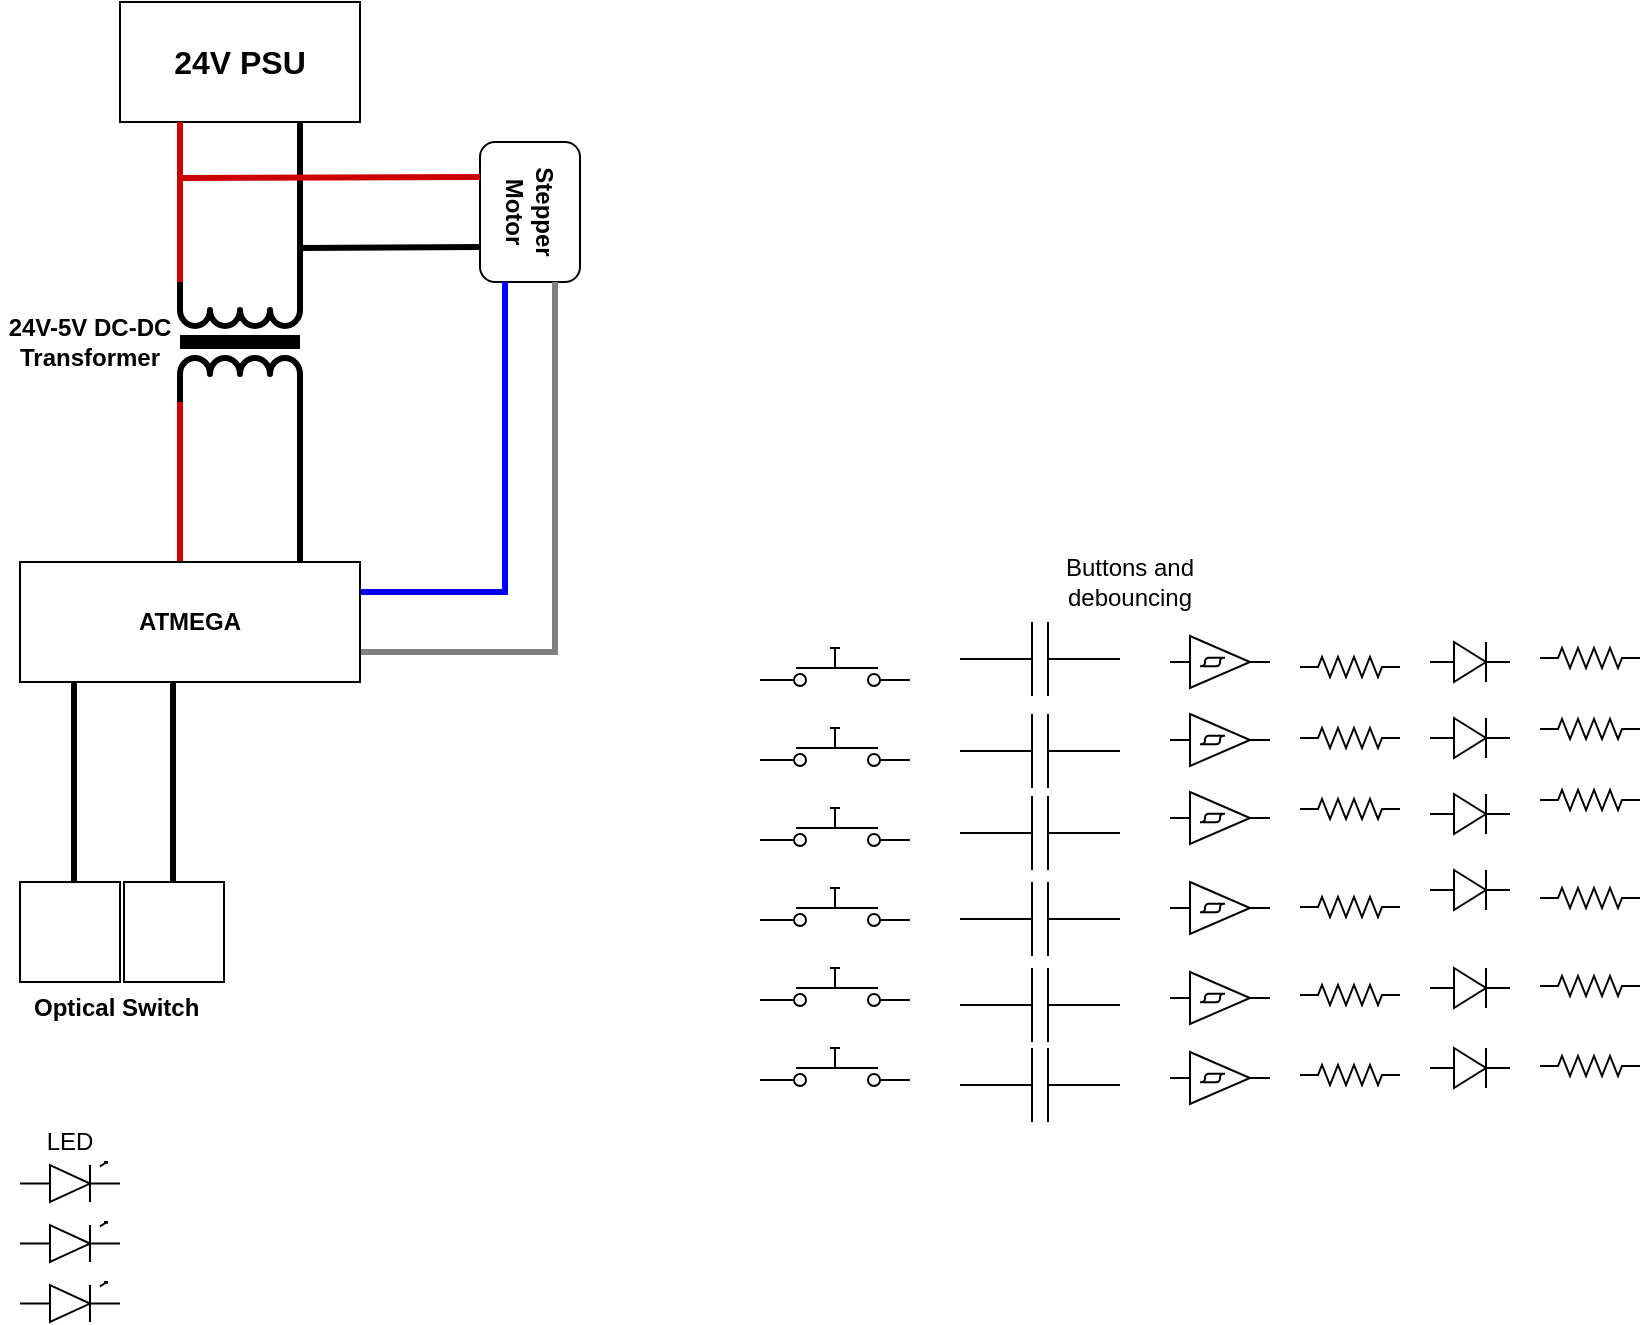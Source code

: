 <mxfile version="10.6.0" type="device"><diagram id="l48USJ6M1NSBej8qMNUF" name="Page-1"><mxGraphModel dx="1056" dy="644" grid="1" gridSize="10" guides="1" tooltips="1" connect="1" arrows="1" fold="1" page="1" pageScale="1" pageWidth="850" pageHeight="1100" math="0" shadow="0"><root><mxCell id="0"/><mxCell id="1" parent="0"/><mxCell id="225cPO4RV5jjEqwkaLWy-1" value="&lt;b&gt;&lt;font style=&quot;font-size: 16px&quot;&gt;24V PSU&lt;/font&gt;&lt;/b&gt;" style="rounded=0;whiteSpace=wrap;html=1;" vertex="1" parent="1"><mxGeometry x="80" y="120" width="120" height="60" as="geometry"/></mxCell><mxCell id="225cPO4RV5jjEqwkaLWy-2" value="" style="endArrow=none;html=1;entryX=0.25;entryY=1;entryDx=0;entryDy=0;strokeColor=#CC0000;strokeWidth=3;" edge="1" parent="1" target="225cPO4RV5jjEqwkaLWy-1"><mxGeometry width="50" height="50" relative="1" as="geometry"><mxPoint x="110" y="260" as="sourcePoint"/><mxPoint x="130" y="200" as="targetPoint"/></mxGeometry></mxCell><mxCell id="225cPO4RV5jjEqwkaLWy-3" value="" style="endArrow=none;html=1;entryX=0.75;entryY=1;entryDx=0;entryDy=0;strokeWidth=3;" edge="1" parent="1" target="225cPO4RV5jjEqwkaLWy-1"><mxGeometry width="50" height="50" relative="1" as="geometry"><mxPoint x="170" y="260" as="sourcePoint"/><mxPoint x="130" y="280" as="targetPoint"/></mxGeometry></mxCell><mxCell id="225cPO4RV5jjEqwkaLWy-4" value="&lt;b&gt;Stepper&lt;br&gt;Motor&lt;/b&gt;&lt;br&gt;" style="rounded=1;whiteSpace=wrap;html=1;rotation=90;" vertex="1" parent="1"><mxGeometry x="250" y="200" width="70" height="50" as="geometry"/></mxCell><mxCell id="225cPO4RV5jjEqwkaLWy-6" value="" style="endArrow=none;html=1;strokeColor=#CC0000;strokeWidth=3;entryX=0.25;entryY=1;entryDx=0;entryDy=0;" edge="1" parent="1" target="225cPO4RV5jjEqwkaLWy-4"><mxGeometry width="50" height="50" relative="1" as="geometry"><mxPoint x="110" y="208" as="sourcePoint"/><mxPoint x="130" y="280" as="targetPoint"/></mxGeometry></mxCell><mxCell id="225cPO4RV5jjEqwkaLWy-7" value="" style="endArrow=none;html=1;strokeColor=#000000;strokeWidth=3;exitX=0.75;exitY=1;exitDx=0;exitDy=0;" edge="1" parent="1" source="225cPO4RV5jjEqwkaLWy-4"><mxGeometry width="50" height="50" relative="1" as="geometry"><mxPoint x="80" y="330" as="sourcePoint"/><mxPoint x="170" y="243" as="targetPoint"/></mxGeometry></mxCell><mxCell id="225cPO4RV5jjEqwkaLWy-10" value="" style="verticalLabelPosition=bottom;shadow=0;dashed=0;align=center;fillColor=#ffffff;html=1;verticalAlign=top;strokeWidth=3;shape=mxgraph.electrical.inductors.transformer_1;" vertex="1" parent="1"><mxGeometry x="110" y="260" width="60" height="60" as="geometry"/></mxCell><mxCell id="225cPO4RV5jjEqwkaLWy-11" value="" style="endArrow=none;html=1;entryX=0.25;entryY=1;entryDx=0;entryDy=0;strokeColor=#CC0000;strokeWidth=3;" edge="1" parent="1"><mxGeometry width="50" height="50" relative="1" as="geometry"><mxPoint x="110" y="400" as="sourcePoint"/><mxPoint x="110" y="320" as="targetPoint"/></mxGeometry></mxCell><mxCell id="225cPO4RV5jjEqwkaLWy-12" value="" style="endArrow=none;html=1;entryX=0.75;entryY=1;entryDx=0;entryDy=0;strokeWidth=3;" edge="1" parent="1"><mxGeometry width="50" height="50" relative="1" as="geometry"><mxPoint x="170" y="400" as="sourcePoint"/><mxPoint x="170" y="320" as="targetPoint"/></mxGeometry></mxCell><mxCell id="225cPO4RV5jjEqwkaLWy-14" style="edgeStyle=orthogonalEdgeStyle;rounded=0;orthogonalLoop=1;jettySize=auto;html=1;exitX=1;exitY=0.25;exitDx=0;exitDy=0;entryX=1;entryY=0.75;entryDx=0;entryDy=0;strokeColor=#0000FF;strokeWidth=3;endArrow=none;endFill=0;" edge="1" parent="1" source="225cPO4RV5jjEqwkaLWy-13" target="225cPO4RV5jjEqwkaLWy-4"><mxGeometry relative="1" as="geometry"/></mxCell><mxCell id="225cPO4RV5jjEqwkaLWy-15" style="edgeStyle=orthogonalEdgeStyle;rounded=0;orthogonalLoop=1;jettySize=auto;html=1;exitX=1;exitY=0.75;exitDx=0;exitDy=0;entryX=1;entryY=0.25;entryDx=0;entryDy=0;strokeColor=#808080;strokeWidth=3;endArrow=none;endFill=0;" edge="1" parent="1" source="225cPO4RV5jjEqwkaLWy-13" target="225cPO4RV5jjEqwkaLWy-4"><mxGeometry relative="1" as="geometry"/></mxCell><mxCell id="225cPO4RV5jjEqwkaLWy-13" value="&lt;b&gt;ATMEGA&lt;/b&gt;" style="rounded=0;whiteSpace=wrap;html=1;strokeWidth=1;fontStyle=0" vertex="1" parent="1"><mxGeometry x="30" y="400" width="170" height="60" as="geometry"/></mxCell><mxCell id="225cPO4RV5jjEqwkaLWy-21" value="" style="shape=image;html=1;verticalAlign=top;verticalLabelPosition=bottom;labelBackgroundColor=#ffffff;imageAspect=0;aspect=fixed;image=https://cdn4.iconfinder.com/data/icons/ionicons/512/icon-eye-128.png;strokeWidth=1;imageBorder=#000000;" vertex="1" parent="1"><mxGeometry x="30" y="560" width="50" height="50" as="geometry"/></mxCell><mxCell id="225cPO4RV5jjEqwkaLWy-22" value="" style="shape=image;html=1;verticalAlign=top;verticalLabelPosition=bottom;labelBackgroundColor=#ffffff;imageAspect=0;aspect=fixed;image=https://cdn4.iconfinder.com/data/icons/ionicons/512/icon-eye-128.png;strokeWidth=1;imageBorder=#000000;" vertex="1" parent="1"><mxGeometry x="82" y="560" width="50" height="50" as="geometry"/></mxCell><mxCell id="225cPO4RV5jjEqwkaLWy-25" value="&lt;b&gt;Optical Switch&lt;/b&gt;" style="text;html=1;resizable=0;points=[];autosize=1;align=left;verticalAlign=top;spacingTop=-4;" vertex="1" parent="1"><mxGeometry x="35" y="613" width="100" height="20" as="geometry"/></mxCell><mxCell id="225cPO4RV5jjEqwkaLWy-26" value="" style="verticalLabelPosition=bottom;shadow=0;dashed=0;align=center;fillColor=#ffffff;html=1;verticalAlign=top;strokeWidth=1;shape=mxgraph.electrical.electro-mechanical.push_switch_no;" vertex="1" parent="1"><mxGeometry x="400" y="443" width="75" height="19" as="geometry"/></mxCell><mxCell id="225cPO4RV5jjEqwkaLWy-27" value="" style="verticalLabelPosition=bottom;shadow=0;dashed=0;align=center;fillColor=#ffffff;html=1;verticalAlign=top;strokeWidth=1;shape=mxgraph.electrical.electro-mechanical.push_switch_no;" vertex="1" parent="1"><mxGeometry x="400" y="483" width="75" height="19" as="geometry"/></mxCell><mxCell id="225cPO4RV5jjEqwkaLWy-28" value="" style="verticalLabelPosition=bottom;shadow=0;dashed=0;align=center;fillColor=#ffffff;html=1;verticalAlign=top;strokeWidth=1;shape=mxgraph.electrical.electro-mechanical.push_switch_no;" vertex="1" parent="1"><mxGeometry x="400" y="523" width="75" height="19" as="geometry"/></mxCell><mxCell id="225cPO4RV5jjEqwkaLWy-29" value="" style="verticalLabelPosition=bottom;shadow=0;dashed=0;align=center;fillColor=#ffffff;html=1;verticalAlign=top;strokeWidth=1;shape=mxgraph.electrical.electro-mechanical.push_switch_no;" vertex="1" parent="1"><mxGeometry x="400" y="563" width="75" height="19" as="geometry"/></mxCell><mxCell id="225cPO4RV5jjEqwkaLWy-30" value="" style="verticalLabelPosition=bottom;shadow=0;dashed=0;align=center;fillColor=#ffffff;html=1;verticalAlign=top;strokeWidth=1;shape=mxgraph.electrical.electro-mechanical.push_switch_no;" vertex="1" parent="1"><mxGeometry x="400" y="603" width="75" height="19" as="geometry"/></mxCell><mxCell id="225cPO4RV5jjEqwkaLWy-31" value="" style="endArrow=none;html=1;strokeColor=#000000;strokeWidth=3;" edge="1" parent="1"><mxGeometry width="50" height="50" relative="1" as="geometry"><mxPoint x="57" y="560" as="sourcePoint"/><mxPoint x="57" y="460" as="targetPoint"/></mxGeometry></mxCell><mxCell id="225cPO4RV5jjEqwkaLWy-32" value="" style="endArrow=none;html=1;strokeColor=#000000;strokeWidth=3;" edge="1" parent="1"><mxGeometry width="50" height="50" relative="1" as="geometry"><mxPoint x="106.5" y="560" as="sourcePoint"/><mxPoint x="106.5" y="460" as="targetPoint"/></mxGeometry></mxCell><mxCell id="225cPO4RV5jjEqwkaLWy-39" value="" style="verticalLabelPosition=bottom;shadow=0;dashed=0;align=center;fillColor=#ffffff;html=1;verticalAlign=top;strokeWidth=1;shape=mxgraph.electrical.capacitors.capacitor_1;" vertex="1" parent="1"><mxGeometry x="500" y="603" width="80" height="37" as="geometry"/></mxCell><mxCell id="225cPO4RV5jjEqwkaLWy-40" value="" style="verticalLabelPosition=bottom;shadow=0;dashed=0;align=center;fillColor=#ffffff;html=1;verticalAlign=top;strokeWidth=1;shape=mxgraph.electrical.capacitors.capacitor_1;" vertex="1" parent="1"><mxGeometry x="500" y="560" width="80" height="37" as="geometry"/></mxCell><mxCell id="225cPO4RV5jjEqwkaLWy-41" value="" style="verticalLabelPosition=bottom;shadow=0;dashed=0;align=center;fillColor=#ffffff;html=1;verticalAlign=top;strokeWidth=1;shape=mxgraph.electrical.capacitors.capacitor_1;" vertex="1" parent="1"><mxGeometry x="500" y="517" width="80" height="37" as="geometry"/></mxCell><mxCell id="225cPO4RV5jjEqwkaLWy-42" value="" style="verticalLabelPosition=bottom;shadow=0;dashed=0;align=center;fillColor=#ffffff;html=1;verticalAlign=top;strokeWidth=1;shape=mxgraph.electrical.capacitors.capacitor_1;" vertex="1" parent="1"><mxGeometry x="500" y="476" width="80" height="37" as="geometry"/></mxCell><mxCell id="225cPO4RV5jjEqwkaLWy-43" value="" style="verticalLabelPosition=bottom;shadow=0;dashed=0;align=center;fillColor=#ffffff;html=1;verticalAlign=top;strokeWidth=1;shape=mxgraph.electrical.capacitors.capacitor_1;" vertex="1" parent="1"><mxGeometry x="500" y="430" width="80" height="37" as="geometry"/></mxCell><mxCell id="225cPO4RV5jjEqwkaLWy-45" value="" style="verticalLabelPosition=bottom;shadow=0;dashed=0;align=center;fillColor=#ffffff;html=1;verticalAlign=top;strokeWidth=1;shape=mxgraph.electrical.logic_gates.schmitt_trigger;" vertex="1" parent="1"><mxGeometry x="605" y="437" width="50" height="26" as="geometry"/></mxCell><mxCell id="225cPO4RV5jjEqwkaLWy-49" value="" style="verticalLabelPosition=bottom;shadow=0;dashed=0;align=center;fillColor=#ffffff;html=1;verticalAlign=top;strokeWidth=1;shape=mxgraph.electrical.logic_gates.schmitt_trigger;" vertex="1" parent="1"><mxGeometry x="605" y="476" width="50" height="26" as="geometry"/></mxCell><mxCell id="225cPO4RV5jjEqwkaLWy-50" value="" style="verticalLabelPosition=bottom;shadow=0;dashed=0;align=center;fillColor=#ffffff;html=1;verticalAlign=top;strokeWidth=1;shape=mxgraph.electrical.logic_gates.schmitt_trigger;" vertex="1" parent="1"><mxGeometry x="605" y="515" width="50" height="26" as="geometry"/></mxCell><mxCell id="225cPO4RV5jjEqwkaLWy-51" value="" style="verticalLabelPosition=bottom;shadow=0;dashed=0;align=center;fillColor=#ffffff;html=1;verticalAlign=top;strokeWidth=1;shape=mxgraph.electrical.logic_gates.schmitt_trigger;" vertex="1" parent="1"><mxGeometry x="605" y="560" width="50" height="26" as="geometry"/></mxCell><mxCell id="225cPO4RV5jjEqwkaLWy-52" value="" style="verticalLabelPosition=bottom;shadow=0;dashed=0;align=center;fillColor=#ffffff;html=1;verticalAlign=top;strokeWidth=1;shape=mxgraph.electrical.logic_gates.schmitt_trigger;" vertex="1" parent="1"><mxGeometry x="605" y="605" width="50" height="26" as="geometry"/></mxCell><mxCell id="225cPO4RV5jjEqwkaLWy-53" value="" style="verticalLabelPosition=bottom;shadow=0;dashed=0;align=center;fillColor=#ffffff;html=1;verticalAlign=top;strokeWidth=1;shape=mxgraph.electrical.resistors.resistor_2;" vertex="1" parent="1"><mxGeometry x="670" y="447.5" width="50" height="10" as="geometry"/></mxCell><mxCell id="225cPO4RV5jjEqwkaLWy-54" value="" style="verticalLabelPosition=bottom;shadow=0;dashed=0;align=center;fillColor=#ffffff;html=1;verticalAlign=top;strokeWidth=1;shape=mxgraph.electrical.resistors.resistor_2;" vertex="1" parent="1"><mxGeometry x="670" y="483" width="50" height="10" as="geometry"/></mxCell><mxCell id="225cPO4RV5jjEqwkaLWy-55" value="" style="verticalLabelPosition=bottom;shadow=0;dashed=0;align=center;fillColor=#ffffff;html=1;verticalAlign=top;strokeWidth=1;shape=mxgraph.electrical.resistors.resistor_2;" vertex="1" parent="1"><mxGeometry x="670" y="518.5" width="50" height="10" as="geometry"/></mxCell><mxCell id="225cPO4RV5jjEqwkaLWy-56" value="" style="verticalLabelPosition=bottom;shadow=0;dashed=0;align=center;fillColor=#ffffff;html=1;verticalAlign=top;strokeWidth=1;shape=mxgraph.electrical.resistors.resistor_2;" vertex="1" parent="1"><mxGeometry x="670" y="567.5" width="50" height="10" as="geometry"/></mxCell><mxCell id="225cPO4RV5jjEqwkaLWy-57" value="" style="verticalLabelPosition=bottom;shadow=0;dashed=0;align=center;fillColor=#ffffff;html=1;verticalAlign=top;strokeWidth=1;shape=mxgraph.electrical.resistors.resistor_2;" vertex="1" parent="1"><mxGeometry x="670" y="611.5" width="50" height="10" as="geometry"/></mxCell><mxCell id="225cPO4RV5jjEqwkaLWy-58" value="" style="fillColor=#000000;verticalLabelPosition=bottom;shadow=0;dashed=0;align=center;fillColor=#ffffff;html=1;verticalAlign=top;strokeWidth=1;shape=mxgraph.electrical.diodes.diode;" vertex="1" parent="1"><mxGeometry x="735" y="478" width="40" height="20" as="geometry"/></mxCell><mxCell id="225cPO4RV5jjEqwkaLWy-59" value="" style="fillColor=#000000;verticalLabelPosition=bottom;shadow=0;dashed=0;align=center;fillColor=#ffffff;html=1;verticalAlign=top;strokeWidth=1;shape=mxgraph.electrical.diodes.diode;" vertex="1" parent="1"><mxGeometry x="735" y="440" width="40" height="20" as="geometry"/></mxCell><mxCell id="225cPO4RV5jjEqwkaLWy-60" value="" style="fillColor=#000000;verticalLabelPosition=bottom;shadow=0;dashed=0;align=center;fillColor=#ffffff;html=1;verticalAlign=top;strokeWidth=1;shape=mxgraph.electrical.diodes.diode;" vertex="1" parent="1"><mxGeometry x="735" y="554" width="40" height="20" as="geometry"/></mxCell><mxCell id="225cPO4RV5jjEqwkaLWy-61" value="" style="fillColor=#000000;verticalLabelPosition=bottom;shadow=0;dashed=0;align=center;fillColor=#ffffff;html=1;verticalAlign=top;strokeWidth=1;shape=mxgraph.electrical.diodes.diode;" vertex="1" parent="1"><mxGeometry x="735" y="516" width="40" height="20" as="geometry"/></mxCell><mxCell id="225cPO4RV5jjEqwkaLWy-63" value="" style="fillColor=#000000;verticalLabelPosition=bottom;shadow=0;dashed=0;align=center;fillColor=#ffffff;html=1;verticalAlign=top;strokeWidth=1;shape=mxgraph.electrical.diodes.diode;" vertex="1" parent="1"><mxGeometry x="735" y="603" width="40" height="20" as="geometry"/></mxCell><mxCell id="225cPO4RV5jjEqwkaLWy-64" value="" style="verticalLabelPosition=bottom;shadow=0;dashed=0;align=center;fillColor=#ffffff;html=1;verticalAlign=top;strokeWidth=1;shape=mxgraph.electrical.electro-mechanical.push_switch_no;" vertex="1" parent="1"><mxGeometry x="400" y="643" width="75" height="19" as="geometry"/></mxCell><mxCell id="225cPO4RV5jjEqwkaLWy-65" value="" style="verticalLabelPosition=bottom;shadow=0;dashed=0;align=center;fillColor=#ffffff;html=1;verticalAlign=top;strokeWidth=1;shape=mxgraph.electrical.capacitors.capacitor_1;" vertex="1" parent="1"><mxGeometry x="500" y="643" width="80" height="37" as="geometry"/></mxCell><mxCell id="225cPO4RV5jjEqwkaLWy-66" value="" style="verticalLabelPosition=bottom;shadow=0;dashed=0;align=center;fillColor=#ffffff;html=1;verticalAlign=top;strokeWidth=1;shape=mxgraph.electrical.logic_gates.schmitt_trigger;" vertex="1" parent="1"><mxGeometry x="605" y="645" width="50" height="26" as="geometry"/></mxCell><mxCell id="225cPO4RV5jjEqwkaLWy-67" value="" style="verticalLabelPosition=bottom;shadow=0;dashed=0;align=center;fillColor=#ffffff;html=1;verticalAlign=top;strokeWidth=1;shape=mxgraph.electrical.resistors.resistor_2;" vertex="1" parent="1"><mxGeometry x="670" y="651.5" width="50" height="10" as="geometry"/></mxCell><mxCell id="225cPO4RV5jjEqwkaLWy-68" value="" style="fillColor=#000000;verticalLabelPosition=bottom;shadow=0;dashed=0;align=center;fillColor=#ffffff;html=1;verticalAlign=top;strokeWidth=1;shape=mxgraph.electrical.diodes.diode;" vertex="1" parent="1"><mxGeometry x="735" y="643" width="40" height="20" as="geometry"/></mxCell><mxCell id="225cPO4RV5jjEqwkaLWy-69" value="" style="verticalLabelPosition=bottom;shadow=0;dashed=0;align=center;fillColor=#ffffff;html=1;verticalAlign=top;strokeWidth=1;shape=mxgraph.electrical.opto_electronics.led_1;" vertex="1" parent="1"><mxGeometry x="30" y="700" width="50" height="20" as="geometry"/></mxCell><mxCell id="225cPO4RV5jjEqwkaLWy-70" value="" style="verticalLabelPosition=bottom;shadow=0;dashed=0;align=center;fillColor=#ffffff;html=1;verticalAlign=top;strokeWidth=1;shape=mxgraph.electrical.opto_electronics.led_1;" vertex="1" parent="1"><mxGeometry x="30" y="730" width="50" height="20" as="geometry"/></mxCell><mxCell id="225cPO4RV5jjEqwkaLWy-71" value="" style="verticalLabelPosition=bottom;shadow=0;dashed=0;align=center;fillColor=#ffffff;html=1;verticalAlign=top;strokeWidth=1;shape=mxgraph.electrical.opto_electronics.led_1;" vertex="1" parent="1"><mxGeometry x="30" y="760" width="50" height="20" as="geometry"/></mxCell><mxCell id="225cPO4RV5jjEqwkaLWy-72" value="LED" style="text;html=1;strokeColor=none;fillColor=none;align=center;verticalAlign=middle;whiteSpace=wrap;rounded=0;" vertex="1" parent="1"><mxGeometry x="35" y="680" width="40" height="20" as="geometry"/></mxCell><mxCell id="225cPO4RV5jjEqwkaLWy-73" value="Buttons and debouncing" style="text;html=1;strokeColor=none;fillColor=none;align=center;verticalAlign=middle;whiteSpace=wrap;rounded=0;" vertex="1" parent="1"><mxGeometry x="540" y="400" width="90" height="20" as="geometry"/></mxCell><mxCell id="225cPO4RV5jjEqwkaLWy-74" value="" style="verticalLabelPosition=bottom;shadow=0;dashed=0;align=center;fillColor=#ffffff;html=1;verticalAlign=top;strokeWidth=1;shape=mxgraph.electrical.resistors.resistor_2;" vertex="1" parent="1"><mxGeometry x="790" y="443" width="50" height="10" as="geometry"/></mxCell><mxCell id="225cPO4RV5jjEqwkaLWy-75" value="" style="verticalLabelPosition=bottom;shadow=0;dashed=0;align=center;fillColor=#ffffff;html=1;verticalAlign=top;strokeWidth=1;shape=mxgraph.electrical.resistors.resistor_2;" vertex="1" parent="1"><mxGeometry x="790" y="478.5" width="50" height="10" as="geometry"/></mxCell><mxCell id="225cPO4RV5jjEqwkaLWy-76" value="" style="verticalLabelPosition=bottom;shadow=0;dashed=0;align=center;fillColor=#ffffff;html=1;verticalAlign=top;strokeWidth=1;shape=mxgraph.electrical.resistors.resistor_2;" vertex="1" parent="1"><mxGeometry x="790" y="514" width="50" height="10" as="geometry"/></mxCell><mxCell id="225cPO4RV5jjEqwkaLWy-77" value="" style="verticalLabelPosition=bottom;shadow=0;dashed=0;align=center;fillColor=#ffffff;html=1;verticalAlign=top;strokeWidth=1;shape=mxgraph.electrical.resistors.resistor_2;" vertex="1" parent="1"><mxGeometry x="790" y="563" width="50" height="10" as="geometry"/></mxCell><mxCell id="225cPO4RV5jjEqwkaLWy-78" value="" style="verticalLabelPosition=bottom;shadow=0;dashed=0;align=center;fillColor=#ffffff;html=1;verticalAlign=top;strokeWidth=1;shape=mxgraph.electrical.resistors.resistor_2;" vertex="1" parent="1"><mxGeometry x="790" y="607" width="50" height="10" as="geometry"/></mxCell><mxCell id="225cPO4RV5jjEqwkaLWy-79" value="" style="verticalLabelPosition=bottom;shadow=0;dashed=0;align=center;fillColor=#ffffff;html=1;verticalAlign=top;strokeWidth=1;shape=mxgraph.electrical.resistors.resistor_2;" vertex="1" parent="1"><mxGeometry x="790" y="647" width="50" height="10" as="geometry"/></mxCell><mxCell id="225cPO4RV5jjEqwkaLWy-80" value="&lt;b&gt;24V-5V DC-DC Transformer&lt;/b&gt;" style="text;html=1;strokeColor=none;fillColor=none;align=center;verticalAlign=middle;whiteSpace=wrap;rounded=0;" vertex="1" parent="1"><mxGeometry x="20" y="270" width="90" height="40" as="geometry"/></mxCell></root></mxGraphModel></diagram></mxfile>